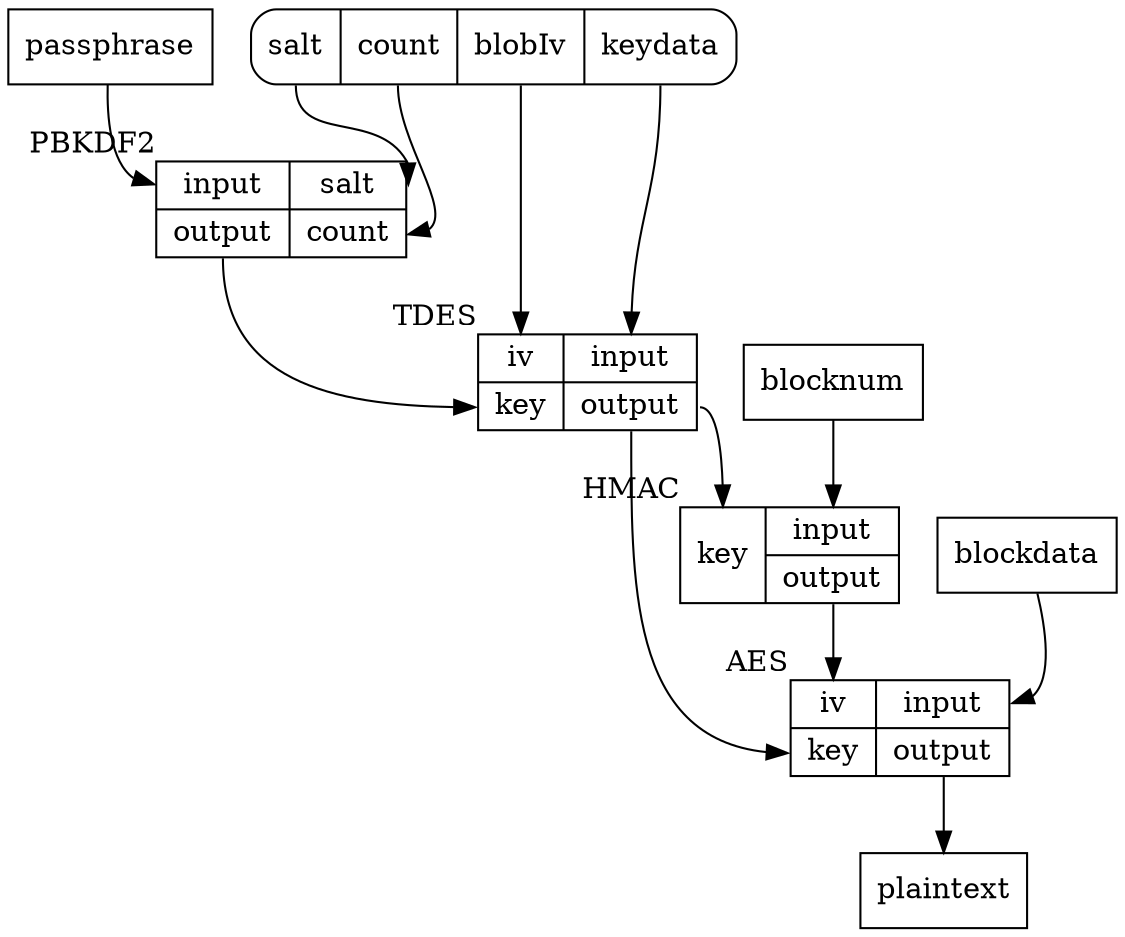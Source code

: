 digraph DmgEncryptionV2 {

node [shape=record];
passphrase;

Keydata [ label = "<salt> salt | <iter> count | <iv> blobIv | <blob> keydata"; shape=Mrecord; ];

PBKDF2 [ label = "{<in> input  | <out> output }| {<salt> salt | <iter> count}", xlabel = "PBKDF2" ];

TDES [ label = "{<iv> iv | <key> key} | { <in> input | <out> output }", xlabel = "TDES" ];

AES [ label = "{<iv> iv | <key> key} | { <in> input | <out> output }", xlabel = "AES" ];

blocknum;
blockdata;
plaintext;
HMAC [ label = "{<key> key} | { <in> input | <out> output }", xlabel = "HMAC" ];


passphrase -> PBKDF2:in;
Keydata:salt -> PBKDF2:salt
Keydata:iter -> PBKDF2:iter
PBKDF2:out -> TDES:key;
Keydata:iv -> TDES:iv;

Keydata:blob -> TDES:in;

TDES:out -> HMAC:key;
TDES:out -> AES:key;

blocknum -> HMAC:in;
HMAC:out -> AES:iv;
blockdata -> AES:in;
AES:out -> plaintext;

}
